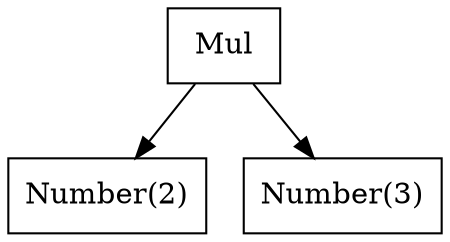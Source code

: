 digraph AST {
    node [shape=box];
    node0 [label="Mul"];
    node1 [label="Number(2)"];
    node0 -> node1;
    node2 [label="Number(3)"];
    node0 -> node2;
}

